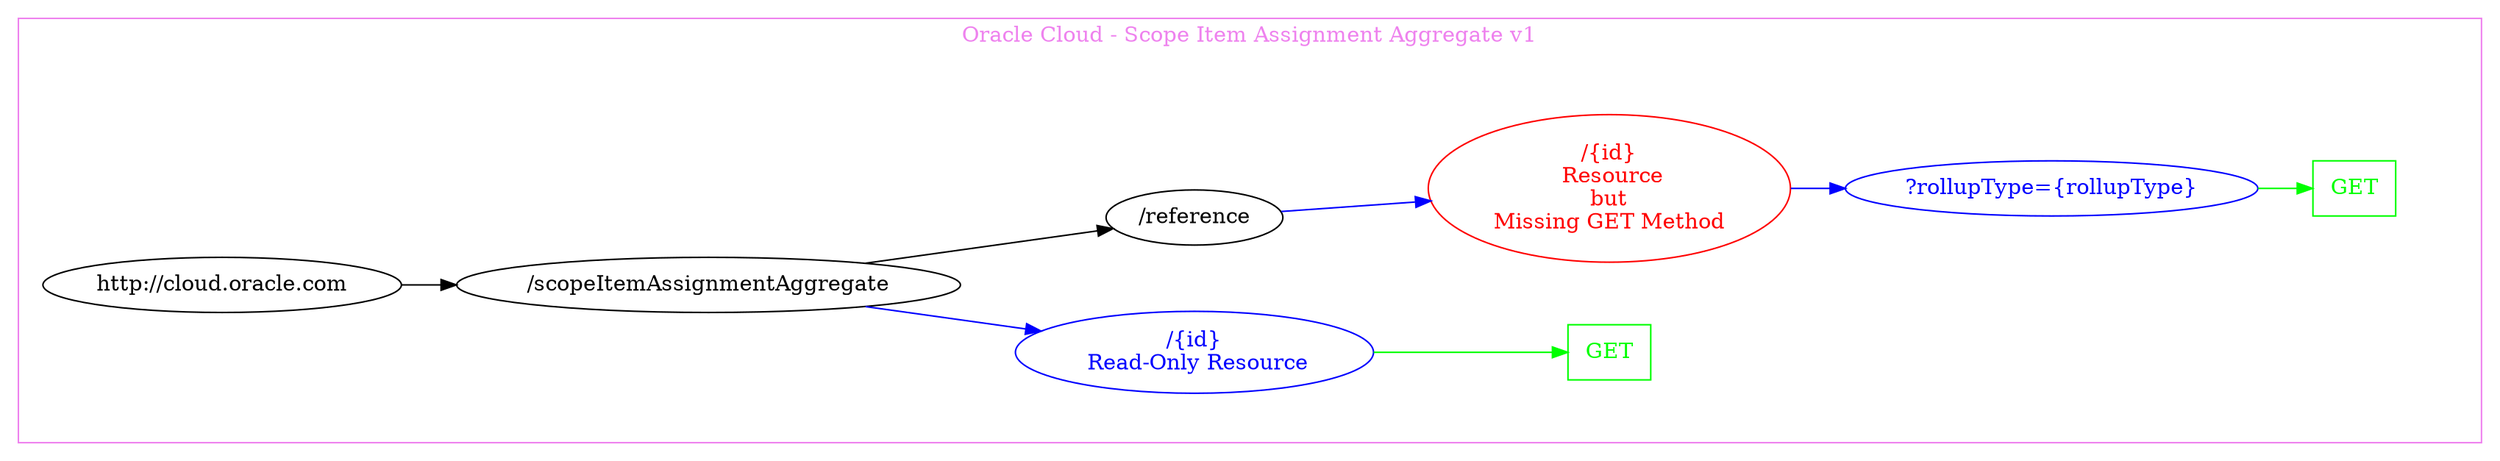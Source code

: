 digraph Cloud_Computing_REST_API {
rankdir="LR";
subgraph cluster_0 {
label="Oracle Cloud - Scope Item Assignment Aggregate v1"
color=violet
fontcolor=violet
subgraph cluster_1 {
label=""
color=white
fontcolor=white
node1 [label="http://cloud.oracle.com", shape="ellipse", color="black", fontcolor="black"]
node1 -> node2 [color="black", fontcolor="black"]
subgraph cluster_2 {
label=""
color=white
fontcolor=white
node2 [label="/scopeItemAssignmentAggregate", shape="ellipse", color="black", fontcolor="black"]
node2 -> node3 [color="blue", fontcolor="blue"]
subgraph cluster_3 {
label=""
color=white
fontcolor=white
node3 [label="/{id}\n Read-Only Resource", shape="ellipse", color="blue", fontcolor="blue"]
node3 -> node4 [color="green", fontcolor="green"]
subgraph cluster_4 {
label=""
color=white
fontcolor=white
node4 [label="GET", shape="box", color="green", fontcolor="green"]
}
}
node2 -> node5 [color="black", fontcolor="black"]
subgraph cluster_5 {
label=""
color=white
fontcolor=white
node5 [label="/reference", shape="ellipse", color="black", fontcolor="black"]
node5 -> node6 [color="blue", fontcolor="blue"]
subgraph cluster_6 {
label=""
color=white
fontcolor=white
node6 [label="/{id}\n Resource\nbut\nMissing GET Method", shape="ellipse", color="red", fontcolor="red"]
node6 -> node7 [color="blue", fontcolor="blue"]
subgraph cluster_7 {
label=""
color=white
fontcolor=white
node7 [label="?rollupType={rollupType}", shape="ellipse", color="blue", fontcolor="blue"]
node7 -> node8 [color="green", fontcolor="green"]
subgraph cluster_8 {
label=""
color=white
fontcolor=white
node8 [label="GET", shape="box", color="green", fontcolor="green"]
}
}
}
}
}
}
}
}
